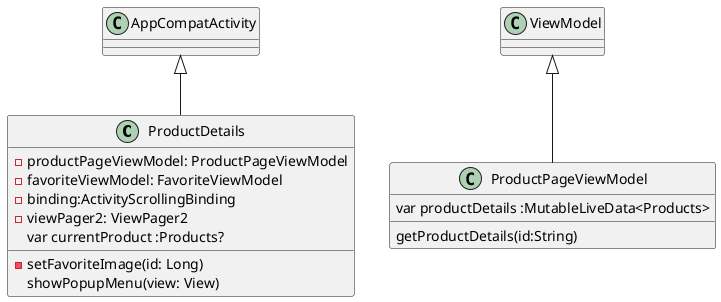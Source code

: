 @startuml
class ProductDetails extends AppCompatActivity{
    - productPageViewModel: ProductPageViewModel
    - favoriteViewModel: FavoriteViewModel
    - binding:ActivityScrollingBinding
   - viewPager2: ViewPager2
    var currentProduct :Products?

   - setFavoriteImage(id: Long)
   showPopupMenu(view: View)

    }

    class ProductPageViewModel extends ViewModel {

        var productDetails :MutableLiveData<Products>
         getProductDetails(id:String)
}

@enduml